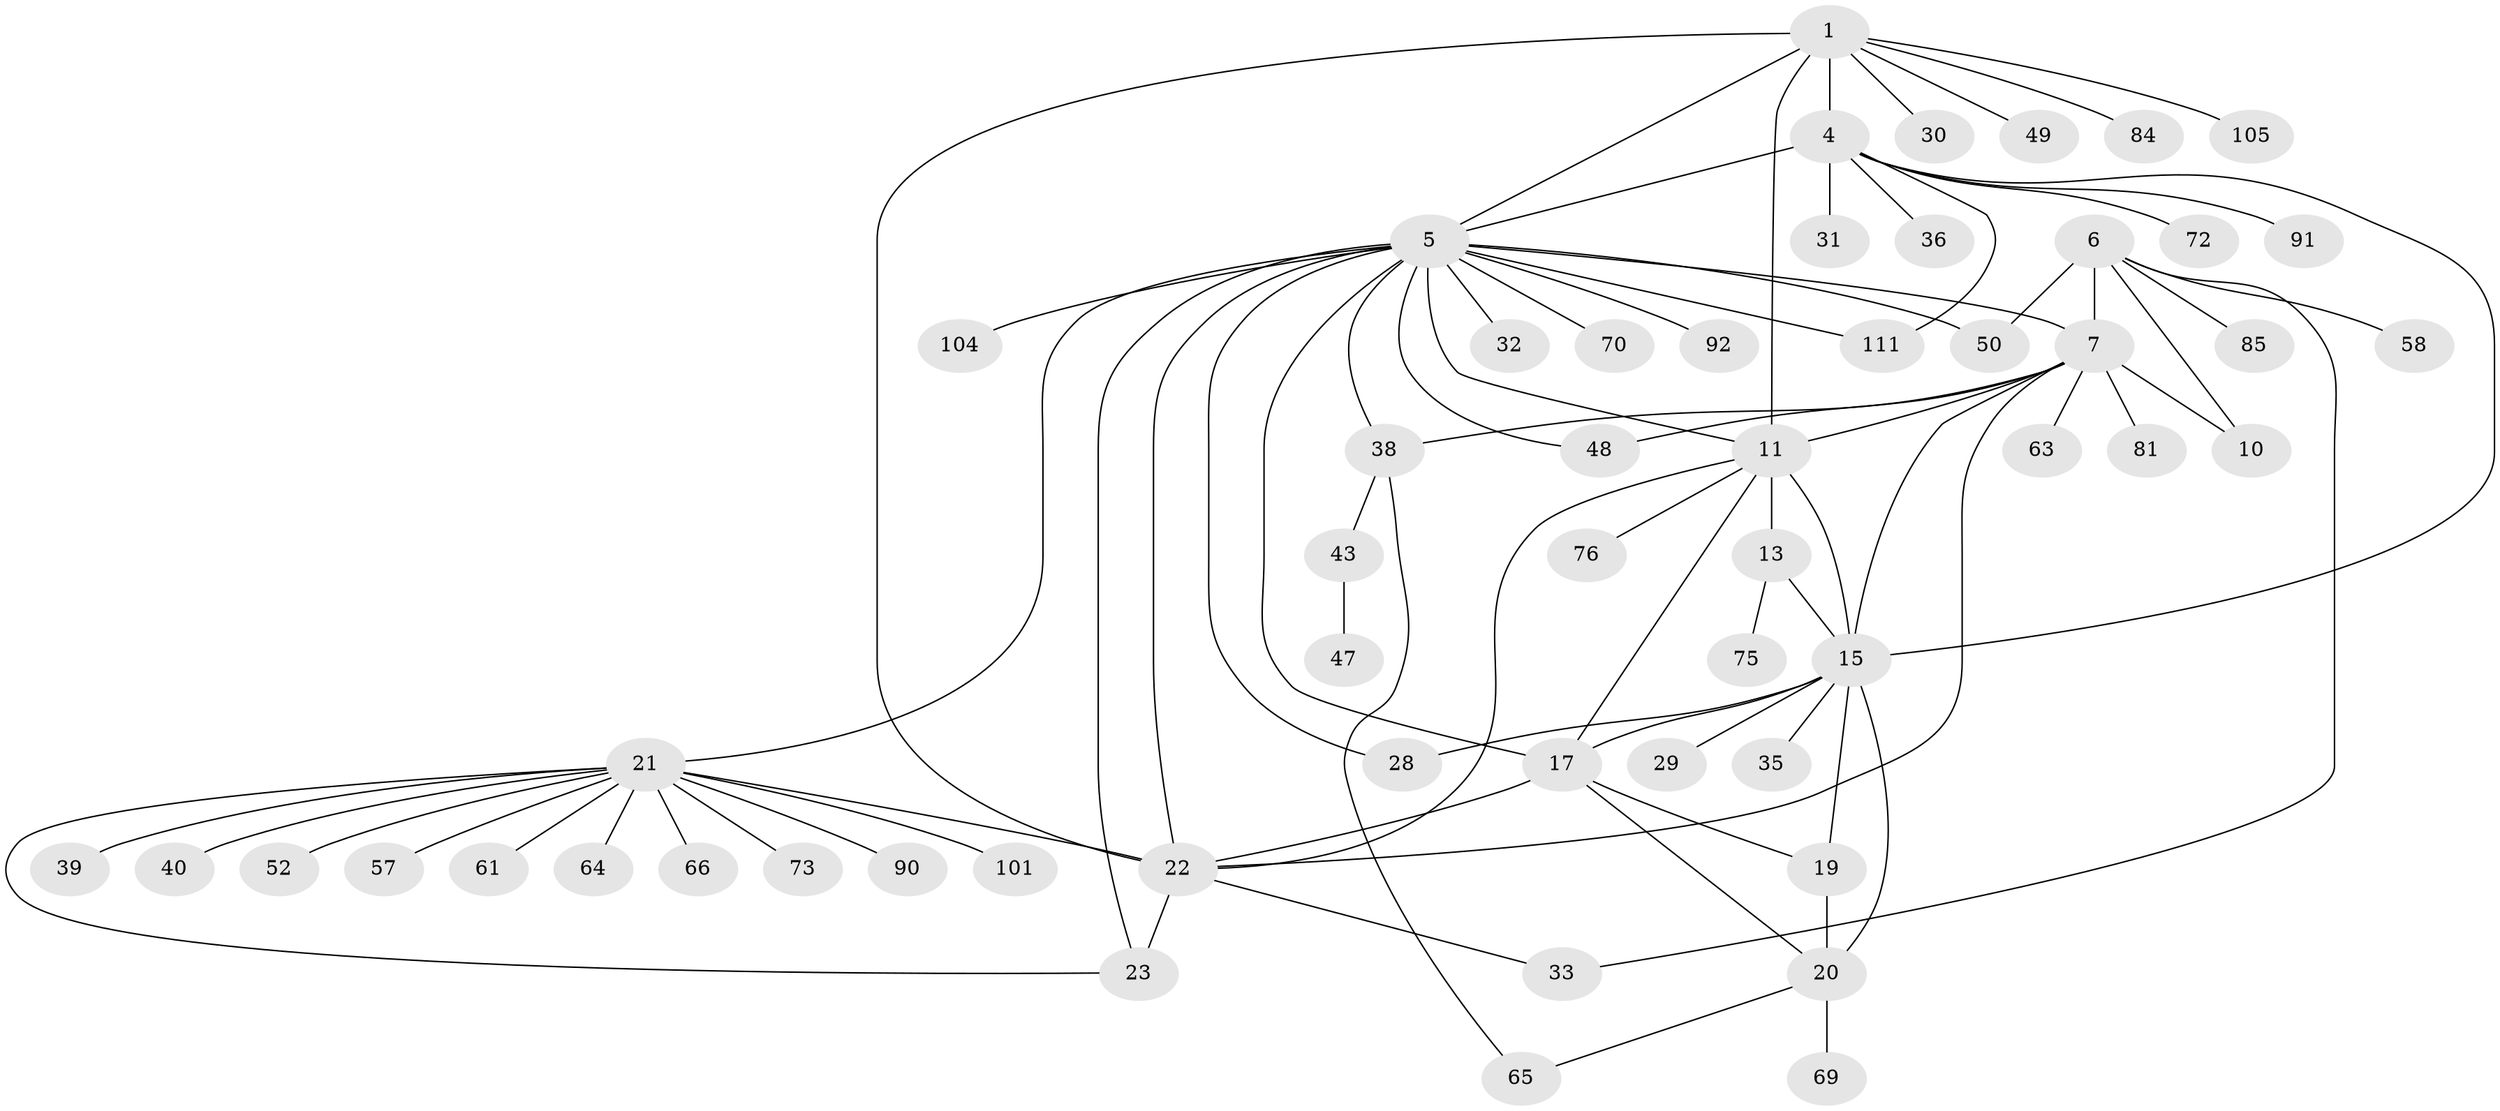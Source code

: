 // original degree distribution, {5: 0.04504504504504504, 4: 0.036036036036036036, 9: 0.009009009009009009, 10: 0.036036036036036036, 12: 0.018018018018018018, 8: 0.018018018018018018, 6: 0.036036036036036036, 7: 0.009009009009009009, 15: 0.009009009009009009, 13: 0.009009009009009009, 14: 0.009009009009009009, 11: 0.009009009009009009, 1: 0.5855855855855856, 2: 0.16216216216216217, 3: 0.009009009009009009}
// Generated by graph-tools (version 1.1) at 2025/15/03/09/25 04:15:58]
// undirected, 55 vertices, 80 edges
graph export_dot {
graph [start="1"]
  node [color=gray90,style=filled];
  1 [super="+2"];
  4;
  5 [super="+24"];
  6;
  7 [super="+9+102+8"];
  10 [super="+54"];
  11 [super="+12"];
  13 [super="+55"];
  15 [super="+60+16+62+87"];
  17 [super="+46+42+44+27"];
  19;
  20 [super="+26+41"];
  21;
  22 [super="+25+79+93+71+56"];
  23 [super="+83"];
  28;
  29;
  30;
  31;
  32;
  33 [super="+107"];
  35;
  36 [super="+97"];
  38;
  39;
  40;
  43;
  47;
  48;
  49;
  50;
  52;
  57;
  58;
  61;
  63;
  64;
  65 [super="+80"];
  66;
  69;
  70;
  72 [super="+88"];
  73;
  75;
  76;
  81;
  84;
  85;
  90;
  91;
  92;
  101;
  104;
  105;
  111;
  1 -- 4 [weight=3];
  1 -- 5 [weight=3];
  1 -- 105;
  1 -- 49;
  1 -- 84;
  1 -- 22;
  1 -- 30;
  1 -- 11;
  4 -- 5;
  4 -- 31;
  4 -- 36;
  4 -- 72;
  4 -- 91;
  4 -- 111;
  4 -- 15;
  5 -- 38;
  5 -- 48;
  5 -- 50;
  5 -- 70;
  5 -- 92;
  5 -- 22 [weight=3];
  5 -- 32;
  5 -- 104;
  5 -- 111;
  5 -- 17;
  5 -- 21;
  5 -- 23;
  5 -- 28;
  5 -- 7;
  5 -- 11;
  6 -- 7 [weight=3];
  6 -- 10;
  6 -- 33;
  6 -- 50;
  6 -- 58;
  6 -- 85;
  7 -- 10 [weight=3];
  7 -- 38;
  7 -- 48;
  7 -- 22;
  7 -- 15 [weight=2];
  7 -- 81;
  7 -- 63;
  7 -- 11;
  11 -- 13 [weight=3];
  11 -- 15 [weight=3];
  11 -- 76;
  11 -- 17;
  11 -- 22;
  13 -- 15;
  13 -- 75;
  15 -- 28;
  15 -- 35;
  15 -- 17 [weight=2];
  15 -- 19 [weight=2];
  15 -- 20 [weight=2];
  15 -- 29;
  17 -- 19;
  17 -- 20;
  17 -- 22;
  19 -- 20;
  20 -- 65;
  20 -- 69;
  21 -- 22 [weight=2];
  21 -- 23;
  21 -- 39;
  21 -- 40;
  21 -- 52;
  21 -- 57;
  21 -- 61;
  21 -- 64;
  21 -- 66;
  21 -- 73;
  21 -- 90;
  21 -- 101;
  22 -- 23 [weight=2];
  22 -- 33;
  38 -- 43;
  38 -- 65;
  43 -- 47;
}
